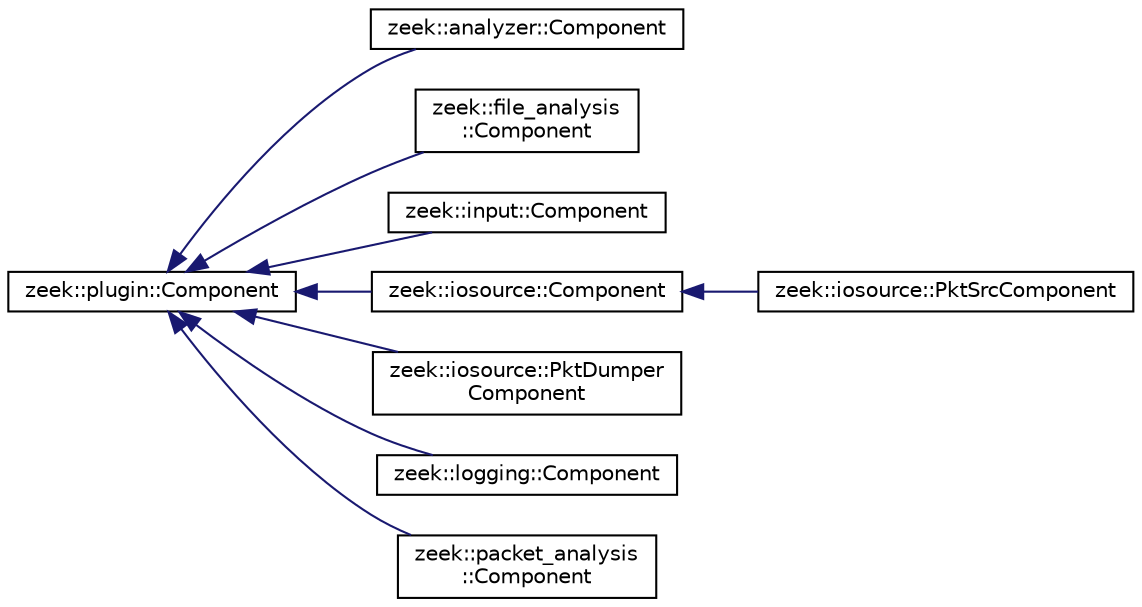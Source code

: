 digraph "Graphical Class Hierarchy"
{
 // LATEX_PDF_SIZE
  edge [fontname="Helvetica",fontsize="10",labelfontname="Helvetica",labelfontsize="10"];
  node [fontname="Helvetica",fontsize="10",shape=record];
  rankdir="LR";
  Node0 [label="zeek::plugin::Component",height=0.2,width=0.4,color="black", fillcolor="white", style="filled",URL="$d3/d83/classzeek_1_1plugin_1_1Component.html",tooltip=" "];
  Node0 -> Node1 [dir="back",color="midnightblue",fontsize="10",style="solid",fontname="Helvetica"];
  Node1 [label="zeek::analyzer::Component",height=0.2,width=0.4,color="black", fillcolor="white", style="filled",URL="$db/def/classzeek_1_1analyzer_1_1Component.html",tooltip=" "];
  Node0 -> Node2 [dir="back",color="midnightblue",fontsize="10",style="solid",fontname="Helvetica"];
  Node2 [label="zeek::file_analysis\l::Component",height=0.2,width=0.4,color="black", fillcolor="white", style="filled",URL="$d8/d6b/classzeek_1_1file__analysis_1_1Component.html",tooltip=" "];
  Node0 -> Node3 [dir="back",color="midnightblue",fontsize="10",style="solid",fontname="Helvetica"];
  Node3 [label="zeek::input::Component",height=0.2,width=0.4,color="black", fillcolor="white", style="filled",URL="$d0/d11/classzeek_1_1input_1_1Component.html",tooltip=" "];
  Node0 -> Node4 [dir="back",color="midnightblue",fontsize="10",style="solid",fontname="Helvetica"];
  Node4 [label="zeek::iosource::Component",height=0.2,width=0.4,color="black", fillcolor="white", style="filled",URL="$db/dc3/classzeek_1_1iosource_1_1Component.html",tooltip=" "];
  Node4 -> Node5 [dir="back",color="midnightblue",fontsize="10",style="solid",fontname="Helvetica"];
  Node5 [label="zeek::iosource::PktSrcComponent",height=0.2,width=0.4,color="black", fillcolor="white", style="filled",URL="$de/dcf/classzeek_1_1iosource_1_1PktSrcComponent.html",tooltip=" "];
  Node0 -> Node6 [dir="back",color="midnightblue",fontsize="10",style="solid",fontname="Helvetica"];
  Node6 [label="zeek::iosource::PktDumper\lComponent",height=0.2,width=0.4,color="black", fillcolor="white", style="filled",URL="$d1/ddc/classzeek_1_1iosource_1_1PktDumperComponent.html",tooltip=" "];
  Node0 -> Node7 [dir="back",color="midnightblue",fontsize="10",style="solid",fontname="Helvetica"];
  Node7 [label="zeek::logging::Component",height=0.2,width=0.4,color="black", fillcolor="white", style="filled",URL="$d2/d41/classzeek_1_1logging_1_1Component.html",tooltip=" "];
  Node0 -> Node8 [dir="back",color="midnightblue",fontsize="10",style="solid",fontname="Helvetica"];
  Node8 [label="zeek::packet_analysis\l::Component",height=0.2,width=0.4,color="black", fillcolor="white", style="filled",URL="$d4/d77/classzeek_1_1packet__analysis_1_1Component.html",tooltip=" "];
}
